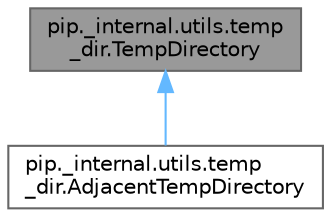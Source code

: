 digraph "pip._internal.utils.temp_dir.TempDirectory"
{
 // LATEX_PDF_SIZE
  bgcolor="transparent";
  edge [fontname=Helvetica,fontsize=10,labelfontname=Helvetica,labelfontsize=10];
  node [fontname=Helvetica,fontsize=10,shape=box,height=0.2,width=0.4];
  Node1 [id="Node000001",label="pip._internal.utils.temp\l_dir.TempDirectory",height=0.2,width=0.4,color="gray40", fillcolor="grey60", style="filled", fontcolor="black",tooltip=" "];
  Node1 -> Node2 [id="edge1_Node000001_Node000002",dir="back",color="steelblue1",style="solid",tooltip=" "];
  Node2 [id="Node000002",label="pip._internal.utils.temp\l_dir.AdjacentTempDirectory",height=0.2,width=0.4,color="gray40", fillcolor="white", style="filled",URL="$db/df2/classpip_1_1__internal_1_1utils_1_1temp__dir_1_1AdjacentTempDirectory.html",tooltip=" "];
}
